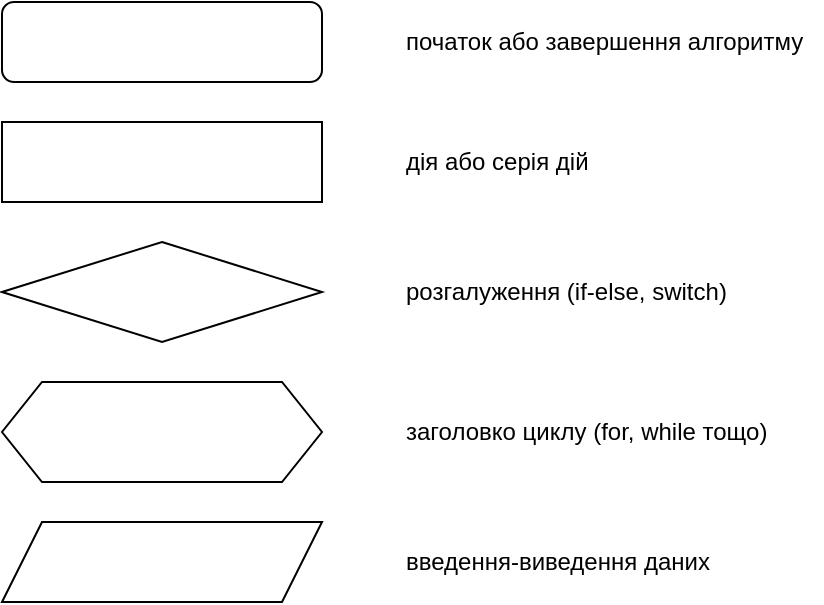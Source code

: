<mxfile version="13.5.7" type="device"><diagram id="C5RBs43oDa-KdzZeNtuy" name="Page-1"><mxGraphModel dx="1086" dy="557" grid="1" gridSize="10" guides="1" tooltips="1" connect="1" arrows="1" fold="1" page="1" pageScale="1" pageWidth="827" pageHeight="1169" math="0" shadow="0"><root><mxCell id="WIyWlLk6GJQsqaUBKTNV-0"/><mxCell id="WIyWlLk6GJQsqaUBKTNV-1" parent="WIyWlLk6GJQsqaUBKTNV-0"/><mxCell id="WIyWlLk6GJQsqaUBKTNV-3" value="" style="rounded=1;whiteSpace=wrap;html=1;fontSize=12;glass=0;strokeWidth=1;shadow=0;" parent="WIyWlLk6GJQsqaUBKTNV-1" vertex="1"><mxGeometry x="40" y="40" width="160" height="40" as="geometry"/></mxCell><mxCell id="saA2mh8nPUt55DECqQHA-0" value="" style="rounded=0;whiteSpace=wrap;html=1;" vertex="1" parent="WIyWlLk6GJQsqaUBKTNV-1"><mxGeometry x="40" y="100" width="160" height="40" as="geometry"/></mxCell><mxCell id="saA2mh8nPUt55DECqQHA-1" value="початок або завершення алгоритму" style="text;html=1;strokeColor=none;fillColor=none;align=left;verticalAlign=middle;whiteSpace=wrap;rounded=0;" vertex="1" parent="WIyWlLk6GJQsqaUBKTNV-1"><mxGeometry x="240" y="50" width="210" height="20" as="geometry"/></mxCell><mxCell id="saA2mh8nPUt55DECqQHA-2" value="дія або серія дій" style="text;html=1;strokeColor=none;fillColor=none;align=left;verticalAlign=middle;whiteSpace=wrap;rounded=0;" vertex="1" parent="WIyWlLk6GJQsqaUBKTNV-1"><mxGeometry x="240" y="110" width="210" height="20" as="geometry"/></mxCell><mxCell id="saA2mh8nPUt55DECqQHA-3" value="" style="rhombus;whiteSpace=wrap;html=1;" vertex="1" parent="WIyWlLk6GJQsqaUBKTNV-1"><mxGeometry x="40" y="160" width="160" height="50" as="geometry"/></mxCell><mxCell id="saA2mh8nPUt55DECqQHA-4" value="розгалуження (if-else, switch)" style="text;html=1;strokeColor=none;fillColor=none;align=left;verticalAlign=middle;whiteSpace=wrap;rounded=0;" vertex="1" parent="WIyWlLk6GJQsqaUBKTNV-1"><mxGeometry x="240" y="175" width="210" height="20" as="geometry"/></mxCell><mxCell id="saA2mh8nPUt55DECqQHA-5" value="" style="shape=hexagon;perimeter=hexagonPerimeter2;whiteSpace=wrap;html=1;fixedSize=1;" vertex="1" parent="WIyWlLk6GJQsqaUBKTNV-1"><mxGeometry x="40" y="230" width="160" height="50" as="geometry"/></mxCell><mxCell id="saA2mh8nPUt55DECqQHA-6" value="заголовко циклу (for, while тощо)" style="text;html=1;strokeColor=none;fillColor=none;align=left;verticalAlign=middle;whiteSpace=wrap;rounded=0;" vertex="1" parent="WIyWlLk6GJQsqaUBKTNV-1"><mxGeometry x="240" y="245" width="210" height="20" as="geometry"/></mxCell><mxCell id="saA2mh8nPUt55DECqQHA-7" value="" style="shape=parallelogram;perimeter=parallelogramPerimeter;whiteSpace=wrap;html=1;fixedSize=1;" vertex="1" parent="WIyWlLk6GJQsqaUBKTNV-1"><mxGeometry x="40" y="300" width="160" height="40" as="geometry"/></mxCell><mxCell id="saA2mh8nPUt55DECqQHA-8" value="введення-виведення даних" style="text;html=1;strokeColor=none;fillColor=none;align=left;verticalAlign=middle;whiteSpace=wrap;rounded=0;" vertex="1" parent="WIyWlLk6GJQsqaUBKTNV-1"><mxGeometry x="240" y="310" width="210" height="20" as="geometry"/></mxCell></root></mxGraphModel></diagram></mxfile>